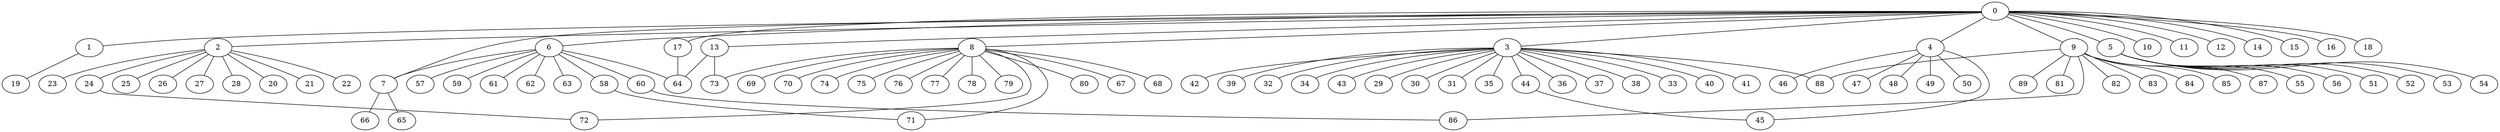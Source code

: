 
graph graphname {
    0 -- 1
0 -- 2
0 -- 3
0 -- 4
0 -- 5
0 -- 6
0 -- 7
0 -- 8
0 -- 9
0 -- 10
0 -- 11
0 -- 12
0 -- 13
0 -- 14
0 -- 15
0 -- 16
0 -- 17
0 -- 18
1 -- 19
2 -- 20
2 -- 21
2 -- 22
2 -- 23
2 -- 24
2 -- 25
2 -- 26
2 -- 27
2 -- 28
3 -- 32
3 -- 34
3 -- 35
3 -- 36
3 -- 37
3 -- 38
3 -- 33
3 -- 40
3 -- 41
3 -- 42
3 -- 39
3 -- 44
3 -- 43
3 -- 29
3 -- 30
3 -- 31
3 -- 88
4 -- 45
4 -- 46
4 -- 47
4 -- 48
4 -- 49
4 -- 50
5 -- 51
5 -- 52
5 -- 53
5 -- 54
5 -- 55
5 -- 56
6 -- 64
6 -- 57
6 -- 58
6 -- 59
6 -- 60
6 -- 61
6 -- 62
6 -- 63
6 -- 7
7 -- 65
7 -- 66
8 -- 67
8 -- 68
8 -- 69
8 -- 70
8 -- 71
8 -- 72
8 -- 73
8 -- 74
8 -- 75
8 -- 76
8 -- 77
8 -- 78
8 -- 79
8 -- 80
9 -- 81
9 -- 82
9 -- 83
9 -- 84
9 -- 85
9 -- 86
9 -- 87
9 -- 88
9 -- 89
13 -- 73
13 -- 64
17 -- 64
24 -- 72
44 -- 45
58 -- 71
60 -- 86

}
